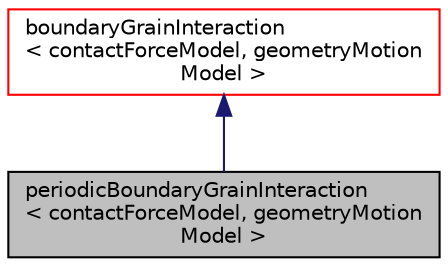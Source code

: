 digraph "periodicBoundaryGrainInteraction&lt; contactForceModel, geometryMotionModel &gt;"
{
 // LATEX_PDF_SIZE
  edge [fontname="Helvetica",fontsize="10",labelfontname="Helvetica",labelfontsize="10"];
  node [fontname="Helvetica",fontsize="10",shape=record];
  Node1 [label="periodicBoundaryGrainInteraction\l\< contactForceModel, geometryMotion\lModel \>",height=0.2,width=0.4,color="black", fillcolor="grey75", style="filled", fontcolor="black",tooltip=" "];
  Node2 -> Node1 [dir="back",color="midnightblue",fontsize="10",style="solid",fontname="Helvetica"];
  Node2 [label="boundaryGrainInteraction\l\< contactForceModel, geometryMotion\lModel \>",height=0.2,width=0.4,color="red", fillcolor="white", style="filled",URL="$classpFlow_1_1boundaryGrainInteraction.html",tooltip=" "];
}
